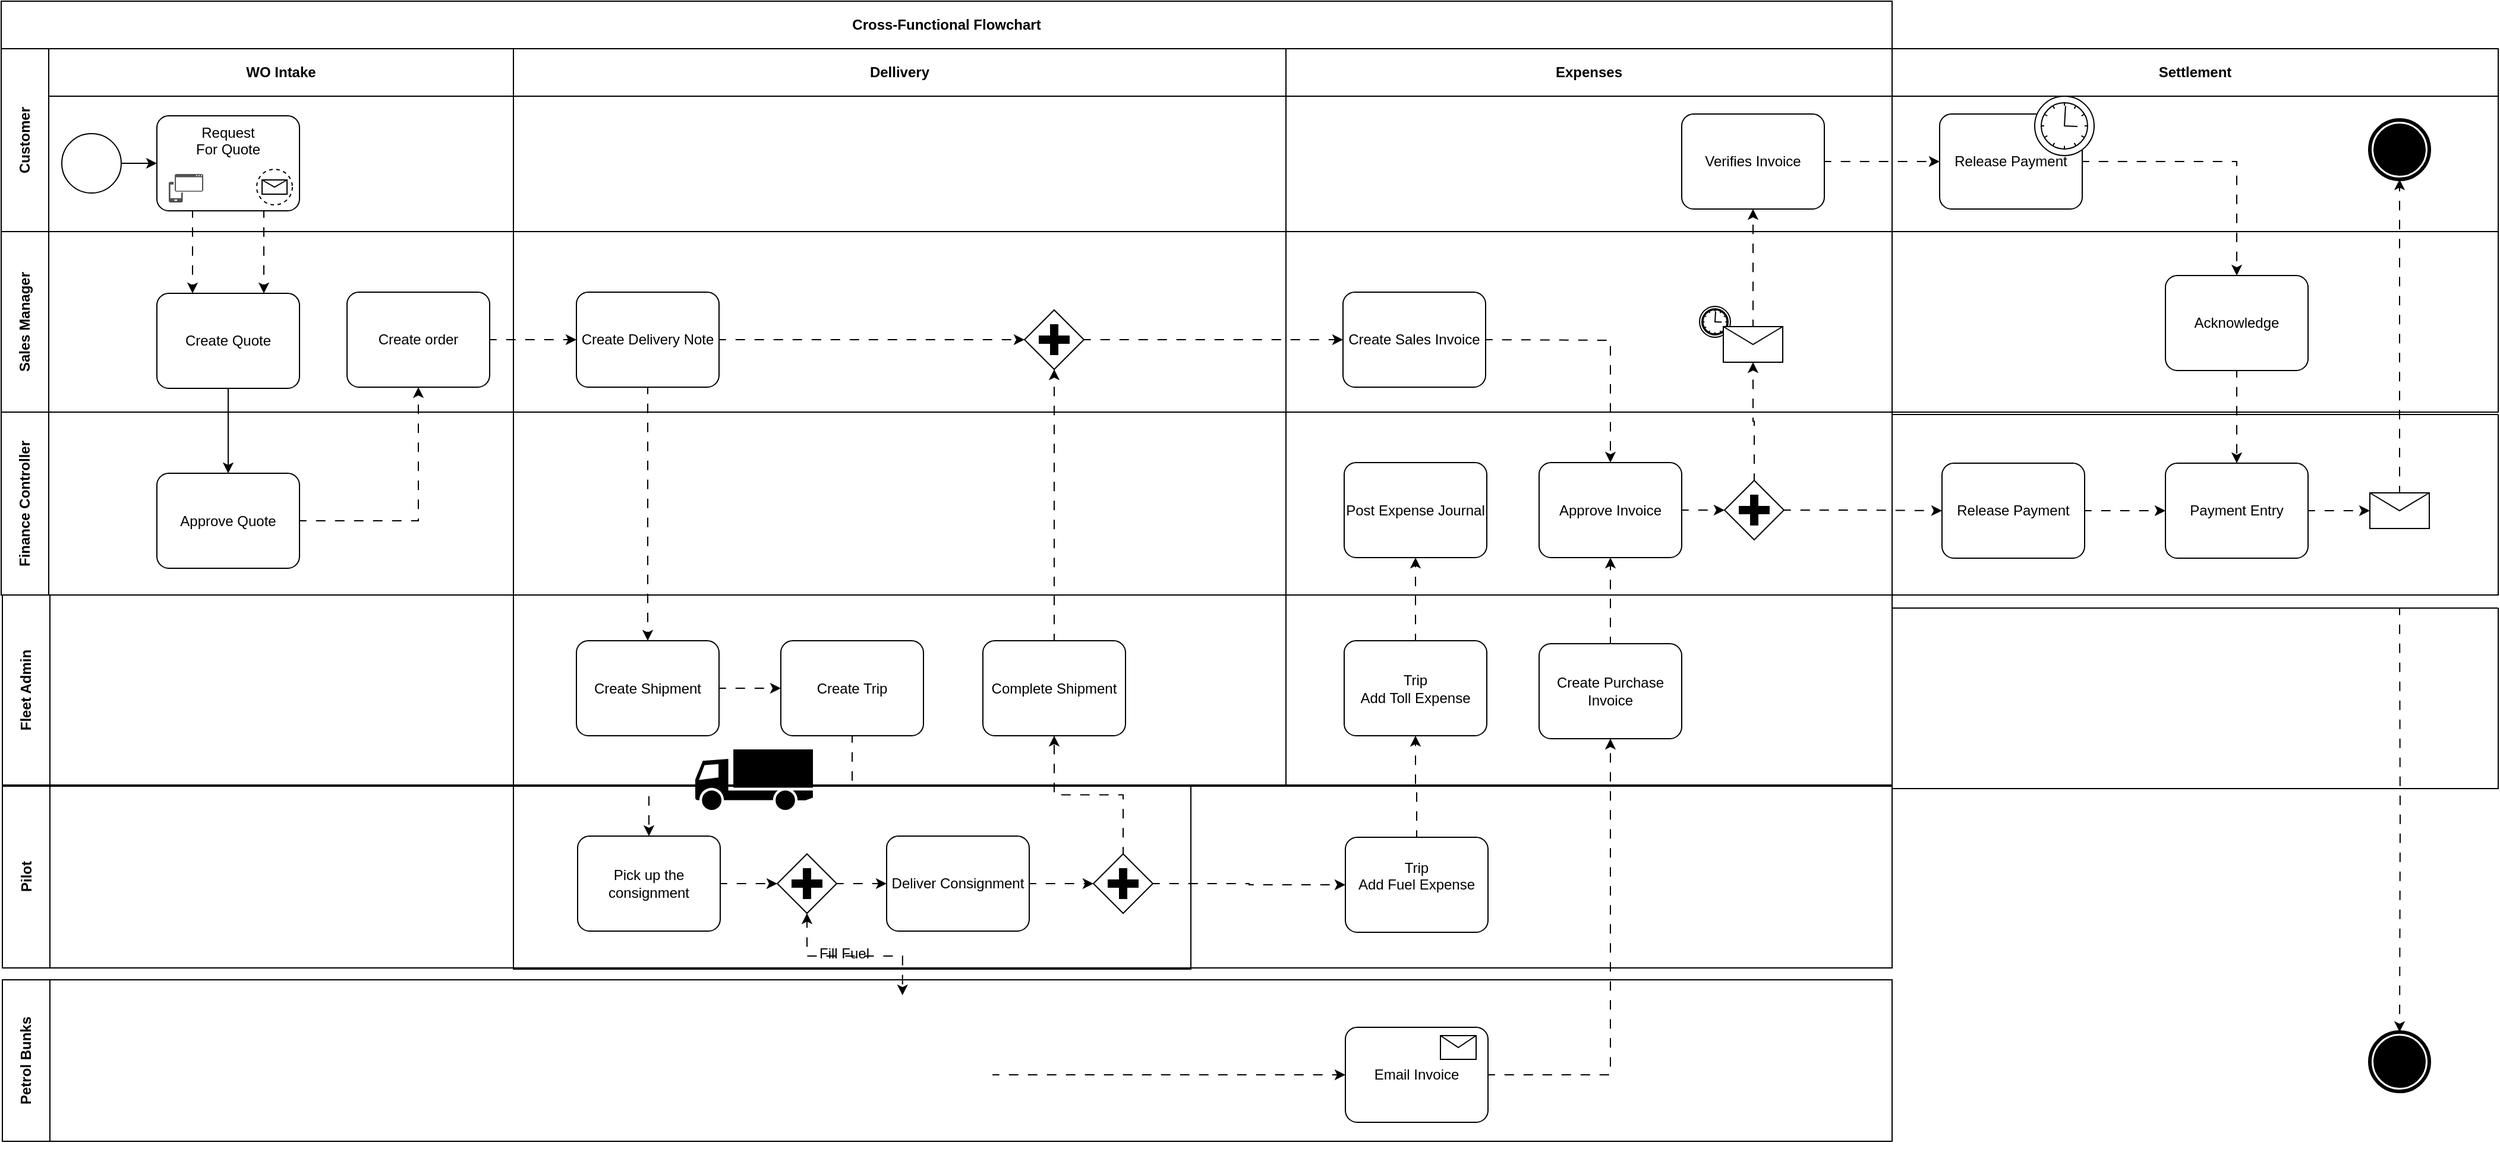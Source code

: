 <mxfile version="20.2.2" type="github">
  <diagram id="KQCACBsiRu173Gl-Ky1V" name="Page-1">
    <mxGraphModel dx="1383" dy="526" grid="1" gridSize="10" guides="1" tooltips="1" connect="1" arrows="1" fold="1" page="1" pageScale="1" pageWidth="850" pageHeight="1100" math="0" shadow="0">
      <root>
        <mxCell id="0" />
        <mxCell id="1" parent="0" />
        <mxCell id="vWYxmfNiJoRv-lO960Dk-1" value="Cross-Functional Flowchart" style="shape=table;childLayout=tableLayout;rowLines=0;columnLines=0;startSize=40;html=1;whiteSpace=wrap;collapsible=0;recursiveResize=0;expand=0;pointerEvents=0;fontStyle=1;align=center;" parent="1" vertex="1">
          <mxGeometry x="9" y="50" width="1591" height="500" as="geometry" />
        </mxCell>
        <mxCell id="vWYxmfNiJoRv-lO960Dk-2" value="Customer" style="swimlane;horizontal=0;points=[[0,0.5],[1,0.5]];portConstraint=eastwest;startSize=40;html=1;whiteSpace=wrap;collapsible=0;recursiveResize=0;expand=0;pointerEvents=0;fontStyle=1" parent="vWYxmfNiJoRv-lO960Dk-1" vertex="1">
          <mxGeometry y="40" width="1591" height="154" as="geometry" />
        </mxCell>
        <mxCell id="vWYxmfNiJoRv-lO960Dk-3" value="WO Intake" style="swimlane;connectable=0;startSize=40;html=1;whiteSpace=wrap;collapsible=0;recursiveResize=0;expand=0;pointerEvents=0;" parent="vWYxmfNiJoRv-lO960Dk-2" vertex="1">
          <mxGeometry x="40" width="391" height="154" as="geometry">
            <mxRectangle width="391" height="154" as="alternateBounds" />
          </mxGeometry>
        </mxCell>
        <mxCell id="qRxEaFZJjYKyqnV5l85A-8" style="edgeStyle=orthogonalEdgeStyle;rounded=0;orthogonalLoop=1;jettySize=auto;html=1;exitX=1;exitY=0.5;exitDx=0;exitDy=0;exitPerimeter=0;entryX=0;entryY=0.5;entryDx=0;entryDy=0;entryPerimeter=0;" edge="1" parent="vWYxmfNiJoRv-lO960Dk-3" source="vWYxmfNiJoRv-lO960Dk-14" target="vWYxmfNiJoRv-lO960Dk-19">
          <mxGeometry relative="1" as="geometry" />
        </mxCell>
        <mxCell id="vWYxmfNiJoRv-lO960Dk-14" value="" style="points=[[0.145,0.145,0],[0.5,0,0],[0.855,0.145,0],[1,0.5,0],[0.855,0.855,0],[0.5,1,0],[0.145,0.855,0],[0,0.5,0]];shape=mxgraph.bpmn.event;html=1;verticalLabelPosition=bottom;labelBackgroundColor=#ffffff;verticalAlign=top;align=center;perimeter=ellipsePerimeter;outlineConnect=0;aspect=fixed;outline=standard;symbol=general;" parent="vWYxmfNiJoRv-lO960Dk-3" vertex="1">
          <mxGeometry x="11" y="71.5" width="50" height="50" as="geometry" />
        </mxCell>
        <mxCell id="vWYxmfNiJoRv-lO960Dk-19" value="Request &#xa;For Quote" style="points=[[0.25,0,0],[0.5,0,0],[0.75,0,0],[1,0.25,0],[1,0.5,0],[1,0.75,0],[0.75,1,0],[0.5,1,0],[0.25,1,0],[0,0.75,0],[0,0.5,0],[0,0.25,0]];shape=mxgraph.bpmn.task;whiteSpace=wrap;rectStyle=rounded;size=10;taskMarker=abstract;verticalAlign=top;" parent="vWYxmfNiJoRv-lO960Dk-3" vertex="1">
          <mxGeometry x="91" y="56.5" width="120" height="80" as="geometry" />
        </mxCell>
        <mxCell id="vWYxmfNiJoRv-lO960Dk-17" value="" style="points=[[0.145,0.145,0],[0.5,0,0],[0.855,0.145,0],[1,0.5,0],[0.855,0.855,0],[0.5,1,0],[0.145,0.855,0],[0,0.5,0]];shape=mxgraph.bpmn.event;html=1;verticalLabelPosition=bottom;labelBackgroundColor=#ffffff;verticalAlign=top;align=center;perimeter=ellipsePerimeter;outlineConnect=0;aspect=fixed;outline=eventNonint;symbol=message;" parent="vWYxmfNiJoRv-lO960Dk-3" vertex="1">
          <mxGeometry x="175" y="101.5" width="30" height="30" as="geometry" />
        </mxCell>
        <mxCell id="qRxEaFZJjYKyqnV5l85A-11" value="" style="sketch=0;pointerEvents=1;shadow=0;dashed=0;html=1;strokeColor=none;labelPosition=center;verticalLabelPosition=bottom;verticalAlign=top;align=center;fillColor=#505050;shape=mxgraph.mscae.intune.device_os" vertex="1" parent="vWYxmfNiJoRv-lO960Dk-3">
          <mxGeometry x="101" y="105.5" width="29" height="24" as="geometry" />
        </mxCell>
        <mxCell id="vWYxmfNiJoRv-lO960Dk-4" value="Dellivery" style="swimlane;connectable=0;startSize=40;html=1;whiteSpace=wrap;collapsible=0;recursiveResize=0;expand=0;pointerEvents=0;" parent="vWYxmfNiJoRv-lO960Dk-2" vertex="1">
          <mxGeometry x="431" width="650" height="154" as="geometry">
            <mxRectangle width="650" height="154" as="alternateBounds" />
          </mxGeometry>
        </mxCell>
        <mxCell id="vWYxmfNiJoRv-lO960Dk-5" value="Expenses" style="swimlane;connectable=0;startSize=40;html=1;whiteSpace=wrap;collapsible=0;recursiveResize=0;expand=0;pointerEvents=0;" parent="vWYxmfNiJoRv-lO960Dk-2" vertex="1">
          <mxGeometry x="1081" width="510" height="154" as="geometry">
            <mxRectangle width="510" height="154" as="alternateBounds" />
          </mxGeometry>
        </mxCell>
        <mxCell id="uZMhd9_ub29U1fFuiPze-58" value="Verifies Invoice" style="points=[[0.25,0,0],[0.5,0,0],[0.75,0,0],[1,0.25,0],[1,0.5,0],[1,0.75,0],[0.75,1,0],[0.5,1,0],[0.25,1,0],[0,0.75,0],[0,0.5,0],[0,0.25,0]];shape=mxgraph.bpmn.task;whiteSpace=wrap;rectStyle=rounded;size=10;taskMarker=abstract;" parent="vWYxmfNiJoRv-lO960Dk-5" vertex="1">
          <mxGeometry x="333" y="55" width="120" height="80" as="geometry" />
        </mxCell>
        <mxCell id="vWYxmfNiJoRv-lO960Dk-6" value="Sales Manager" style="swimlane;horizontal=0;points=[[0,0.5],[1,0.5]];portConstraint=eastwest;startSize=40;html=1;whiteSpace=wrap;collapsible=0;recursiveResize=0;expand=0;pointerEvents=0;" parent="vWYxmfNiJoRv-lO960Dk-1" vertex="1">
          <mxGeometry y="194" width="1591" height="152" as="geometry" />
        </mxCell>
        <mxCell id="vWYxmfNiJoRv-lO960Dk-7" value="" style="swimlane;connectable=0;startSize=0;html=1;whiteSpace=wrap;collapsible=0;recursiveResize=0;expand=0;pointerEvents=0;" parent="vWYxmfNiJoRv-lO960Dk-6" vertex="1">
          <mxGeometry x="40" width="391" height="152" as="geometry">
            <mxRectangle width="391" height="152" as="alternateBounds" />
          </mxGeometry>
        </mxCell>
        <mxCell id="vWYxmfNiJoRv-lO960Dk-21" value="Create Quote" style="points=[[0.25,0,0],[0.5,0,0],[0.75,0,0],[1,0.25,0],[1,0.5,0],[1,0.75,0],[0.75,1,0],[0.5,1,0],[0.25,1,0],[0,0.75,0],[0,0.5,0],[0,0.25,0]];shape=mxgraph.bpmn.task;whiteSpace=wrap;rectStyle=rounded;size=10;taskMarker=abstract;" parent="vWYxmfNiJoRv-lO960Dk-7" vertex="1">
          <mxGeometry x="91" y="52" width="120" height="80" as="geometry" />
        </mxCell>
        <mxCell id="vWYxmfNiJoRv-lO960Dk-27" value="Create order" style="points=[[0.25,0,0],[0.5,0,0],[0.75,0,0],[1,0.25,0],[1,0.5,0],[1,0.75,0],[0.75,1,0],[0.5,1,0],[0.25,1,0],[0,0.75,0],[0,0.5,0],[0,0.25,0]];shape=mxgraph.bpmn.task;whiteSpace=wrap;rectStyle=rounded;size=10;taskMarker=abstract;" parent="vWYxmfNiJoRv-lO960Dk-7" vertex="1">
          <mxGeometry x="251" y="51" width="120" height="80" as="geometry" />
        </mxCell>
        <mxCell id="vWYxmfNiJoRv-lO960Dk-8" value="" style="swimlane;connectable=0;startSize=0;html=1;whiteSpace=wrap;collapsible=0;recursiveResize=0;expand=0;pointerEvents=0;" parent="vWYxmfNiJoRv-lO960Dk-6" vertex="1">
          <mxGeometry x="431" width="650" height="152" as="geometry">
            <mxRectangle width="650" height="152" as="alternateBounds" />
          </mxGeometry>
        </mxCell>
        <mxCell id="uZMhd9_ub29U1fFuiPze-42" style="edgeStyle=orthogonalEdgeStyle;rounded=0;orthogonalLoop=1;jettySize=auto;html=1;exitX=1;exitY=0.5;exitDx=0;exitDy=0;exitPerimeter=0;entryX=0;entryY=0.5;entryDx=0;entryDy=0;entryPerimeter=0;startArrow=none;startFill=0;flowAnimation=1;" parent="vWYxmfNiJoRv-lO960Dk-8" source="vWYxmfNiJoRv-lO960Dk-29" target="uZMhd9_ub29U1fFuiPze-40" edge="1">
          <mxGeometry relative="1" as="geometry" />
        </mxCell>
        <mxCell id="vWYxmfNiJoRv-lO960Dk-29" value="Create Delivery Note" style="points=[[0.25,0,0],[0.5,0,0],[0.75,0,0],[1,0.25,0],[1,0.5,0],[1,0.75,0],[0.75,1,0],[0.5,1,0],[0.25,1,0],[0,0.75,0],[0,0.5,0],[0,0.25,0]];shape=mxgraph.bpmn.task;whiteSpace=wrap;rectStyle=rounded;size=10;taskMarker=abstract;" parent="vWYxmfNiJoRv-lO960Dk-8" vertex="1">
          <mxGeometry x="53" y="51" width="120" height="80" as="geometry" />
        </mxCell>
        <mxCell id="uZMhd9_ub29U1fFuiPze-40" value="" style="points=[[0.25,0.25,0],[0.5,0,0],[0.75,0.25,0],[1,0.5,0],[0.75,0.75,0],[0.5,1,0],[0.25,0.75,0],[0,0.5,0]];shape=mxgraph.bpmn.gateway2;html=1;verticalLabelPosition=bottom;labelBackgroundColor=#ffffff;verticalAlign=top;align=center;perimeter=rhombusPerimeter;outlineConnect=0;outline=none;symbol=none;gwType=parallel;" parent="vWYxmfNiJoRv-lO960Dk-8" vertex="1">
          <mxGeometry x="430" y="66" width="50" height="50" as="geometry" />
        </mxCell>
        <mxCell id="vWYxmfNiJoRv-lO960Dk-9" value="" style="swimlane;connectable=0;startSize=0;html=1;whiteSpace=wrap;collapsible=0;recursiveResize=0;expand=0;pointerEvents=0;" parent="vWYxmfNiJoRv-lO960Dk-6" vertex="1">
          <mxGeometry x="1081" width="510" height="152" as="geometry">
            <mxRectangle width="510" height="152" as="alternateBounds" />
          </mxGeometry>
        </mxCell>
        <mxCell id="uZMhd9_ub29U1fFuiPze-52" value="" style="points=[[0.145,0.145,0],[0.5,0,0],[0.855,0.145,0],[1,0.5,0],[0.855,0.855,0],[0.5,1,0],[0.145,0.855,0],[0,0.5,0]];shape=mxgraph.bpmn.event;html=1;verticalLabelPosition=bottom;labelBackgroundColor=#ffffff;verticalAlign=top;align=center;perimeter=ellipsePerimeter;outlineConnect=0;aspect=fixed;outline=catching;symbol=timer;" parent="vWYxmfNiJoRv-lO960Dk-9" vertex="1">
          <mxGeometry x="348" y="63" width="26" height="26" as="geometry" />
        </mxCell>
        <mxCell id="uZMhd9_ub29U1fFuiPze-56" value="" style="shape=message;html=1;whiteSpace=wrap;html=1;outlineConnect=0;" parent="vWYxmfNiJoRv-lO960Dk-9" vertex="1">
          <mxGeometry x="368" y="80" width="50" height="30" as="geometry" />
        </mxCell>
        <mxCell id="vWYxmfNiJoRv-lO960Dk-30" value="" style="edgeStyle=orthogonalEdgeStyle;rounded=0;orthogonalLoop=1;jettySize=auto;html=1;flowAnimation=1;" parent="vWYxmfNiJoRv-lO960Dk-6" source="vWYxmfNiJoRv-lO960Dk-27" target="vWYxmfNiJoRv-lO960Dk-29" edge="1">
          <mxGeometry relative="1" as="geometry" />
        </mxCell>
        <mxCell id="vWYxmfNiJoRv-lO960Dk-10" value="Finance Controller" style="swimlane;horizontal=0;points=[[0,0.5],[1,0.5]];portConstraint=eastwest;startSize=40;html=1;whiteSpace=wrap;collapsible=0;recursiveResize=0;expand=0;pointerEvents=0;" parent="vWYxmfNiJoRv-lO960Dk-1" vertex="1">
          <mxGeometry y="346" width="1591" height="154" as="geometry" />
        </mxCell>
        <mxCell id="vWYxmfNiJoRv-lO960Dk-11" value="" style="swimlane;connectable=0;startSize=0;html=1;whiteSpace=wrap;collapsible=0;recursiveResize=0;expand=0;pointerEvents=0;" parent="vWYxmfNiJoRv-lO960Dk-10" vertex="1">
          <mxGeometry x="40" width="391" height="154" as="geometry">
            <mxRectangle width="391" height="154" as="alternateBounds" />
          </mxGeometry>
        </mxCell>
        <mxCell id="vWYxmfNiJoRv-lO960Dk-24" value="Approve Quote" style="points=[[0.25,0,0],[0.5,0,0],[0.75,0,0],[1,0.25,0],[1,0.5,0],[1,0.75,0],[0.75,1,0],[0.5,1,0],[0.25,1,0],[0,0.75,0],[0,0.5,0],[0,0.25,0]];shape=mxgraph.bpmn.task;whiteSpace=wrap;rectStyle=rounded;size=10;taskMarker=abstract;" parent="vWYxmfNiJoRv-lO960Dk-11" vertex="1">
          <mxGeometry x="91" y="51.5" width="120" height="80" as="geometry" />
        </mxCell>
        <mxCell id="qRxEaFZJjYKyqnV5l85A-6" value="" style="shape=image;html=1;verticalAlign=top;verticalLabelPosition=bottom;labelBackgroundColor=#ffffff;imageAspect=0;aspect=fixed;image=https://cdn4.iconfinder.com/data/icons/ui-office/512/User_Interface-50-128.png" vertex="1" parent="vWYxmfNiJoRv-lO960Dk-11">
          <mxGeometry x="181" y="56.5" width="27" height="27" as="geometry" />
        </mxCell>
        <mxCell id="vWYxmfNiJoRv-lO960Dk-12" value="" style="swimlane;connectable=0;startSize=0;html=1;whiteSpace=wrap;collapsible=0;recursiveResize=0;expand=0;pointerEvents=0;" parent="vWYxmfNiJoRv-lO960Dk-10" vertex="1">
          <mxGeometry x="431" width="650" height="154" as="geometry">
            <mxRectangle width="650" height="154" as="alternateBounds" />
          </mxGeometry>
        </mxCell>
        <mxCell id="vWYxmfNiJoRv-lO960Dk-13" value="" style="swimlane;connectable=0;startSize=0;html=1;whiteSpace=wrap;collapsible=0;recursiveResize=0;expand=0;pointerEvents=0;" parent="vWYxmfNiJoRv-lO960Dk-10" vertex="1">
          <mxGeometry x="1081" width="510" height="154" as="geometry">
            <mxRectangle width="510" height="154" as="alternateBounds" />
          </mxGeometry>
        </mxCell>
        <mxCell id="uZMhd9_ub29U1fFuiPze-54" style="edgeStyle=orthogonalEdgeStyle;rounded=0;orthogonalLoop=1;jettySize=auto;html=1;exitX=1;exitY=0.5;exitDx=0;exitDy=0;exitPerimeter=0;entryX=0;entryY=0.5;entryDx=0;entryDy=0;entryPerimeter=0;startArrow=none;startFill=0;flowAnimation=1;" parent="vWYxmfNiJoRv-lO960Dk-13" source="uZMhd9_ub29U1fFuiPze-33" target="uZMhd9_ub29U1fFuiPze-53" edge="1">
          <mxGeometry relative="1" as="geometry" />
        </mxCell>
        <mxCell id="uZMhd9_ub29U1fFuiPze-33" value="Approve Invoice" style="points=[[0.25,0,0],[0.5,0,0],[0.75,0,0],[1,0.25,0],[1,0.5,0],[1,0.75,0],[0.75,1,0],[0.5,1,0],[0.25,1,0],[0,0.75,0],[0,0.5,0],[0,0.25,0]];shape=mxgraph.bpmn.task;whiteSpace=wrap;rectStyle=rounded;size=10;taskMarker=abstract;" parent="vWYxmfNiJoRv-lO960Dk-13" vertex="1">
          <mxGeometry x="213" y="42.5" width="120" height="80" as="geometry" />
        </mxCell>
        <mxCell id="uZMhd9_ub29U1fFuiPze-48" value="" style="shape=image;html=1;verticalAlign=top;verticalLabelPosition=bottom;labelBackgroundColor=#ffffff;imageAspect=0;aspect=fixed;image=https://cdn4.iconfinder.com/data/icons/ui-office/512/User_Interface-50-128.png" parent="vWYxmfNiJoRv-lO960Dk-13" vertex="1">
          <mxGeometry x="296" y="47" width="27" height="27" as="geometry" />
        </mxCell>
        <mxCell id="uZMhd9_ub29U1fFuiPze-53" value="" style="points=[[0.25,0.25,0],[0.5,0,0],[0.75,0.25,0],[1,0.5,0],[0.75,0.75,0],[0.5,1,0],[0.25,0.75,0],[0,0.5,0]];shape=mxgraph.bpmn.gateway2;html=1;verticalLabelPosition=bottom;labelBackgroundColor=#ffffff;verticalAlign=top;align=center;perimeter=rhombusPerimeter;outlineConnect=0;outline=none;symbol=none;gwType=parallel;" parent="vWYxmfNiJoRv-lO960Dk-13" vertex="1">
          <mxGeometry x="369" y="57.5" width="50" height="50" as="geometry" />
        </mxCell>
        <mxCell id="vWYxmfNiJoRv-lO960Dk-28" value="" style="edgeStyle=orthogonalEdgeStyle;rounded=0;orthogonalLoop=1;jettySize=auto;html=1;fixDash=0;flowAnimation=1;" parent="vWYxmfNiJoRv-lO960Dk-1" source="vWYxmfNiJoRv-lO960Dk-24" target="vWYxmfNiJoRv-lO960Dk-27" edge="1">
          <mxGeometry relative="1" as="geometry" />
        </mxCell>
        <mxCell id="vWYxmfNiJoRv-lO960Dk-31" style="edgeStyle=orthogonalEdgeStyle;rounded=0;orthogonalLoop=1;jettySize=auto;html=1;exitX=0.5;exitY=1;exitDx=0;exitDy=0;exitPerimeter=0;entryX=0.5;entryY=0;entryDx=0;entryDy=0;entryPerimeter=0;" parent="vWYxmfNiJoRv-lO960Dk-1" source="vWYxmfNiJoRv-lO960Dk-21" target="vWYxmfNiJoRv-lO960Dk-24" edge="1">
          <mxGeometry relative="1" as="geometry" />
        </mxCell>
        <mxCell id="uZMhd9_ub29U1fFuiPze-57" style="edgeStyle=orthogonalEdgeStyle;rounded=0;orthogonalLoop=1;jettySize=auto;html=1;exitX=0.5;exitY=0;exitDx=0;exitDy=0;exitPerimeter=0;entryX=0.5;entryY=1;entryDx=0;entryDy=0;startArrow=none;startFill=0;flowAnimation=1;" parent="vWYxmfNiJoRv-lO960Dk-1" source="uZMhd9_ub29U1fFuiPze-53" target="uZMhd9_ub29U1fFuiPze-56" edge="1">
          <mxGeometry relative="1" as="geometry" />
        </mxCell>
        <mxCell id="uZMhd9_ub29U1fFuiPze-59" style="edgeStyle=orthogonalEdgeStyle;rounded=0;orthogonalLoop=1;jettySize=auto;html=1;exitX=0.5;exitY=0;exitDx=0;exitDy=0;entryX=0.5;entryY=1;entryDx=0;entryDy=0;entryPerimeter=0;startArrow=none;startFill=0;flowAnimation=1;" parent="vWYxmfNiJoRv-lO960Dk-1" source="uZMhd9_ub29U1fFuiPze-56" target="uZMhd9_ub29U1fFuiPze-58" edge="1">
          <mxGeometry relative="1" as="geometry" />
        </mxCell>
        <mxCell id="qRxEaFZJjYKyqnV5l85A-13" style="edgeStyle=orthogonalEdgeStyle;rounded=0;orthogonalLoop=1;jettySize=auto;html=1;exitX=0.25;exitY=1;exitDx=0;exitDy=0;exitPerimeter=0;entryX=0.25;entryY=0;entryDx=0;entryDy=0;entryPerimeter=0;flowAnimation=1;" edge="1" parent="vWYxmfNiJoRv-lO960Dk-1" source="vWYxmfNiJoRv-lO960Dk-19" target="vWYxmfNiJoRv-lO960Dk-21">
          <mxGeometry relative="1" as="geometry" />
        </mxCell>
        <mxCell id="qRxEaFZJjYKyqnV5l85A-14" style="edgeStyle=orthogonalEdgeStyle;rounded=0;orthogonalLoop=1;jettySize=auto;html=1;exitX=0.75;exitY=1;exitDx=0;exitDy=0;exitPerimeter=0;entryX=0.75;entryY=0;entryDx=0;entryDy=0;entryPerimeter=0;flowAnimation=1;" edge="1" parent="vWYxmfNiJoRv-lO960Dk-1" source="vWYxmfNiJoRv-lO960Dk-19" target="vWYxmfNiJoRv-lO960Dk-21">
          <mxGeometry relative="1" as="geometry" />
        </mxCell>
        <mxCell id="vWYxmfNiJoRv-lO960Dk-32" value="Fleet Admin" style="swimlane;horizontal=0;points=[[0,0.5],[1,0.5]];portConstraint=eastwest;startSize=40;html=1;whiteSpace=wrap;collapsible=0;recursiveResize=0;expand=0;pointerEvents=0;" parent="1" vertex="1">
          <mxGeometry x="10" y="550" width="1590" height="160" as="geometry" />
        </mxCell>
        <mxCell id="vWYxmfNiJoRv-lO960Dk-35" value="" style="swimlane;connectable=0;startSize=0;html=1;whiteSpace=wrap;collapsible=0;recursiveResize=0;expand=0;pointerEvents=0;" parent="vWYxmfNiJoRv-lO960Dk-32" vertex="1">
          <mxGeometry x="430" width="650" height="160" as="geometry">
            <mxRectangle width="396" height="157" as="alternateBounds" />
          </mxGeometry>
        </mxCell>
        <mxCell id="vWYxmfNiJoRv-lO960Dk-34" value="Create Shipment" style="points=[[0.25,0,0],[0.5,0,0],[0.75,0,0],[1,0.25,0],[1,0.5,0],[1,0.75,0],[0.75,1,0],[0.5,1,0],[0.25,1,0],[0,0.75,0],[0,0.5,0],[0,0.25,0]];shape=mxgraph.bpmn.task;whiteSpace=wrap;rectStyle=rounded;size=10;taskMarker=abstract;" parent="vWYxmfNiJoRv-lO960Dk-35" vertex="1">
          <mxGeometry x="53" y="38.5" width="120" height="80" as="geometry" />
        </mxCell>
        <mxCell id="uZMhd9_ub29U1fFuiPze-6" value="" style="shape=mxgraph.signs.transportation.truck_1;html=1;pointerEvents=1;fillColor=#000000;strokeColor=none;verticalLabelPosition=bottom;verticalAlign=top;align=center;" parent="vWYxmfNiJoRv-lO960Dk-35" vertex="1">
          <mxGeometry x="153" y="130" width="99" height="51" as="geometry" />
        </mxCell>
        <mxCell id="vWYxmfNiJoRv-lO960Dk-40" value="Create Trip" style="points=[[0.25,0,0],[0.5,0,0],[0.75,0,0],[1,0.25,0],[1,0.5,0],[1,0.75,0],[0.75,1,0],[0.5,1,0],[0.25,1,0],[0,0.75,0],[0,0.5,0],[0,0.25,0]];shape=mxgraph.bpmn.task;whiteSpace=wrap;rectStyle=rounded;size=10;taskMarker=abstract;" parent="vWYxmfNiJoRv-lO960Dk-35" vertex="1">
          <mxGeometry x="225" y="38.5" width="120" height="80" as="geometry" />
        </mxCell>
        <mxCell id="vWYxmfNiJoRv-lO960Dk-41" value="" style="edgeStyle=orthogonalEdgeStyle;rounded=0;orthogonalLoop=1;jettySize=auto;html=1;flowAnimation=1;" parent="vWYxmfNiJoRv-lO960Dk-35" source="vWYxmfNiJoRv-lO960Dk-34" target="vWYxmfNiJoRv-lO960Dk-40" edge="1">
          <mxGeometry relative="1" as="geometry" />
        </mxCell>
        <mxCell id="uZMhd9_ub29U1fFuiPze-12" value="Complete Shipment" style="points=[[0.25,0,0],[0.5,0,0],[0.75,0,0],[1,0.25,0],[1,0.5,0],[1,0.75,0],[0.75,1,0],[0.5,1,0],[0.25,1,0],[0,0.75,0],[0,0.5,0],[0,0.25,0]];shape=mxgraph.bpmn.task;whiteSpace=wrap;rectStyle=rounded;size=10;taskMarker=abstract;" parent="vWYxmfNiJoRv-lO960Dk-35" vertex="1">
          <mxGeometry x="395" y="38.5" width="120" height="80" as="geometry" />
        </mxCell>
        <mxCell id="uZMhd9_ub29U1fFuiPze-8" value="" style="shape=image;html=1;verticalAlign=top;verticalLabelPosition=bottom;labelBackgroundColor=#ffffff;imageAspect=0;aspect=fixed;image=https://cdn4.iconfinder.com/data/icons/app-custom-ui-1/48/Check_circle-128.png" parent="vWYxmfNiJoRv-lO960Dk-35" vertex="1">
          <mxGeometry x="474.5" y="45" width="26.5" height="26.5" as="geometry" />
        </mxCell>
        <mxCell id="uZMhd9_ub29U1fFuiPze-25" value="Create Purchase Invoice" style="points=[[0.25,0,0],[0.5,0,0],[0.75,0,0],[1,0.25,0],[1,0.5,0],[1,0.75,0],[0.75,1,0],[0.5,1,0],[0.25,1,0],[0,0.75,0],[0,0.5,0],[0,0.25,0]];shape=mxgraph.bpmn.task;whiteSpace=wrap;rectStyle=rounded;size=10;taskMarker=abstract;" parent="vWYxmfNiJoRv-lO960Dk-32" vertex="1">
          <mxGeometry x="1293" y="41" width="120" height="80" as="geometry" />
        </mxCell>
        <mxCell id="uZMhd9_ub29U1fFuiPze-29" value="" style="shape=image;html=1;verticalAlign=top;verticalLabelPosition=bottom;labelBackgroundColor=#ffffff;imageAspect=0;aspect=fixed;image=https://cdn0.iconfinder.com/data/icons/basic-e-commerce-line-color/48/Receipt-128.png" parent="vWYxmfNiJoRv-lO960Dk-32" vertex="1">
          <mxGeometry x="1370" y="41" width="31" height="31" as="geometry" />
        </mxCell>
        <mxCell id="uZMhd9_ub29U1fFuiPze-30" value="Trip&#xa;Add Toll Expense" style="points=[[0.25,0,0],[0.5,0,0],[0.75,0,0],[1,0.25,0],[1,0.5,0],[1,0.75,0],[0.75,1,0],[0.5,1,0],[0.25,1,0],[0,0.75,0],[0,0.5,0],[0,0.25,0]];shape=mxgraph.bpmn.task;whiteSpace=wrap;rectStyle=rounded;size=10;taskMarker=abstract;" parent="vWYxmfNiJoRv-lO960Dk-32" vertex="1">
          <mxGeometry x="1129" y="38.5" width="120" height="80" as="geometry" />
        </mxCell>
        <mxCell id="uZMhd9_ub29U1fFuiPze-47" value="" style="shape=image;html=1;verticalAlign=top;verticalLabelPosition=bottom;labelBackgroundColor=#ffffff;imageAspect=0;aspect=fixed;image=https://cdn0.iconfinder.com/data/icons/google-material-design-3-0/48/ic_toll_48px-128.png" parent="vWYxmfNiJoRv-lO960Dk-32" vertex="1">
          <mxGeometry x="1213" y="41" width="29" height="29" as="geometry" />
        </mxCell>
        <mxCell id="vWYxmfNiJoRv-lO960Dk-37" style="edgeStyle=orthogonalEdgeStyle;rounded=0;orthogonalLoop=1;jettySize=auto;html=1;exitX=0.5;exitY=1;exitDx=0;exitDy=0;exitPerimeter=0;entryX=0.5;entryY=0;entryDx=0;entryDy=0;entryPerimeter=0;flowAnimation=1;" parent="1" source="vWYxmfNiJoRv-lO960Dk-29" target="vWYxmfNiJoRv-lO960Dk-34" edge="1">
          <mxGeometry relative="1" as="geometry" />
        </mxCell>
        <mxCell id="vWYxmfNiJoRv-lO960Dk-48" style="edgeStyle=orthogonalEdgeStyle;rounded=0;orthogonalLoop=1;jettySize=auto;html=1;exitX=0.5;exitY=1;exitDx=0;exitDy=0;exitPerimeter=0;entryX=0.5;entryY=0;entryDx=0;entryDy=0;entryPerimeter=0;flowAnimation=1;" parent="1" source="vWYxmfNiJoRv-lO960Dk-40" target="vWYxmfNiJoRv-lO960Dk-46" edge="1">
          <mxGeometry relative="1" as="geometry" />
        </mxCell>
        <mxCell id="vWYxmfNiJoRv-lO960Dk-43" value="Pilot" style="swimlane;horizontal=0;points=[[0,0.5],[1,0.5]];portConstraint=eastwest;startSize=40;html=1;whiteSpace=wrap;collapsible=0;recursiveResize=0;expand=0;pointerEvents=0;" parent="1" vertex="1">
          <mxGeometry x="10" y="711" width="1590" height="153" as="geometry" />
        </mxCell>
        <mxCell id="vWYxmfNiJoRv-lO960Dk-45" value="" style="swimlane;connectable=0;startSize=0;html=1;whiteSpace=wrap;collapsible=0;recursiveResize=0;expand=0;pointerEvents=0;" parent="vWYxmfNiJoRv-lO960Dk-43" vertex="1">
          <mxGeometry x="430" y="-1" width="570" height="155" as="geometry">
            <mxRectangle width="396" height="157" as="alternateBounds" />
          </mxGeometry>
        </mxCell>
        <mxCell id="uZMhd9_ub29U1fFuiPze-3" style="edgeStyle=orthogonalEdgeStyle;rounded=0;orthogonalLoop=1;jettySize=auto;html=1;exitX=1;exitY=0.5;exitDx=0;exitDy=0;exitPerimeter=0;entryX=0;entryY=0.5;entryDx=0;entryDy=0;entryPerimeter=0;flowAnimation=1;" parent="vWYxmfNiJoRv-lO960Dk-45" source="vWYxmfNiJoRv-lO960Dk-46" target="uZMhd9_ub29U1fFuiPze-1" edge="1">
          <mxGeometry relative="1" as="geometry" />
        </mxCell>
        <mxCell id="vWYxmfNiJoRv-lO960Dk-46" value="Pick up the consignment" style="points=[[0.25,0,0],[0.5,0,0],[0.75,0,0],[1,0.25,0],[1,0.5,0],[1,0.75,0],[0.75,1,0],[0.5,1,0],[0.25,1,0],[0,0.75,0],[0,0.5,0],[0,0.25,0]];shape=mxgraph.bpmn.task;whiteSpace=wrap;rectStyle=rounded;size=10;taskMarker=abstract;" parent="vWYxmfNiJoRv-lO960Dk-45" vertex="1">
          <mxGeometry x="54" y="43" width="120" height="80" as="geometry" />
        </mxCell>
        <mxCell id="uZMhd9_ub29U1fFuiPze-4" style="edgeStyle=orthogonalEdgeStyle;rounded=0;orthogonalLoop=1;jettySize=auto;html=1;exitX=1;exitY=0.5;exitDx=0;exitDy=0;exitPerimeter=0;flowAnimation=1;" parent="vWYxmfNiJoRv-lO960Dk-45" source="uZMhd9_ub29U1fFuiPze-1" target="vWYxmfNiJoRv-lO960Dk-49" edge="1">
          <mxGeometry relative="1" as="geometry" />
        </mxCell>
        <mxCell id="uZMhd9_ub29U1fFuiPze-1" value="" style="points=[[0.25,0.25,0],[0.5,0,0],[0.75,0.25,0],[1,0.5,0],[0.75,0.75,0],[0.5,1,0],[0.25,0.75,0],[0,0.5,0]];shape=mxgraph.bpmn.gateway2;html=1;verticalLabelPosition=bottom;labelBackgroundColor=#ffffff;verticalAlign=top;align=center;perimeter=rhombusPerimeter;outlineConnect=0;outline=none;symbol=none;gwType=parallel;" parent="vWYxmfNiJoRv-lO960Dk-45" vertex="1">
          <mxGeometry x="222" y="58" width="50" height="50" as="geometry" />
        </mxCell>
        <mxCell id="uZMhd9_ub29U1fFuiPze-15" style="edgeStyle=orthogonalEdgeStyle;rounded=0;orthogonalLoop=1;jettySize=auto;html=1;exitX=1;exitY=0.5;exitDx=0;exitDy=0;exitPerimeter=0;entryX=0;entryY=0.5;entryDx=0;entryDy=0;entryPerimeter=0;startArrow=none;startFill=0;flowAnimation=1;" parent="vWYxmfNiJoRv-lO960Dk-45" source="vWYxmfNiJoRv-lO960Dk-49" target="uZMhd9_ub29U1fFuiPze-11" edge="1">
          <mxGeometry relative="1" as="geometry" />
        </mxCell>
        <mxCell id="vWYxmfNiJoRv-lO960Dk-49" value="Deliver Consignment" style="points=[[0.25,0,0],[0.5,0,0],[0.75,0,0],[1,0.25,0],[1,0.5,0],[1,0.75,0],[0.75,1,0],[0.5,1,0],[0.25,1,0],[0,0.75,0],[0,0.5,0],[0,0.25,0]];shape=mxgraph.bpmn.task;whiteSpace=wrap;rectStyle=rounded;size=10;taskMarker=abstract;" parent="vWYxmfNiJoRv-lO960Dk-45" vertex="1">
          <mxGeometry x="314" y="43" width="120" height="80" as="geometry" />
        </mxCell>
        <mxCell id="uZMhd9_ub29U1fFuiPze-7" value="Fill Fuel" style="text;html=1;align=center;verticalAlign=middle;resizable=0;points=[];autosize=1;strokeColor=none;fillColor=none;" parent="vWYxmfNiJoRv-lO960Dk-45" vertex="1">
          <mxGeometry x="243" y="127" width="70" height="30" as="geometry" />
        </mxCell>
        <mxCell id="uZMhd9_ub29U1fFuiPze-11" value="" style="points=[[0.25,0.25,0],[0.5,0,0],[0.75,0.25,0],[1,0.5,0],[0.75,0.75,0],[0.5,1,0],[0.25,0.75,0],[0,0.5,0]];shape=mxgraph.bpmn.gateway2;html=1;verticalLabelPosition=bottom;labelBackgroundColor=#ffffff;verticalAlign=top;align=center;perimeter=rhombusPerimeter;outlineConnect=0;outline=none;symbol=none;gwType=parallel;" parent="vWYxmfNiJoRv-lO960Dk-45" vertex="1">
          <mxGeometry x="488" y="58" width="50" height="50" as="geometry" />
        </mxCell>
        <mxCell id="uZMhd9_ub29U1fFuiPze-9" value="Trip&#xa;Add Fuel Expense&#xa;" style="points=[[0.25,0,0],[0.5,0,0],[0.75,0,0],[1,0.25,0],[1,0.5,0],[1,0.75,0],[0.75,1,0],[0.5,1,0],[0.25,1,0],[0,0.75,0],[0,0.5,0],[0,0.25,0]];shape=mxgraph.bpmn.task;whiteSpace=wrap;rectStyle=rounded;size=10;taskMarker=abstract;" parent="vWYxmfNiJoRv-lO960Dk-43" vertex="1">
          <mxGeometry x="1130" y="43" width="120" height="80" as="geometry" />
        </mxCell>
        <mxCell id="uZMhd9_ub29U1fFuiPze-32" style="edgeStyle=orthogonalEdgeStyle;rounded=0;orthogonalLoop=1;jettySize=auto;html=1;exitX=1;exitY=0.5;exitDx=0;exitDy=0;exitPerimeter=0;entryX=0;entryY=0.5;entryDx=0;entryDy=0;entryPerimeter=0;startArrow=none;startFill=0;flowAnimation=1;" parent="vWYxmfNiJoRv-lO960Dk-43" source="uZMhd9_ub29U1fFuiPze-11" target="uZMhd9_ub29U1fFuiPze-9" edge="1">
          <mxGeometry relative="1" as="geometry" />
        </mxCell>
        <mxCell id="vWYxmfNiJoRv-lO960Dk-58" value="Petrol Bunks" style="swimlane;horizontal=0;points=[[0,0.5],[1,0.5]];portConstraint=eastwest;startSize=40;html=1;whiteSpace=wrap;collapsible=0;recursiveResize=0;expand=0;pointerEvents=0;" parent="1" vertex="1">
          <mxGeometry x="10" y="874" width="1590" height="136" as="geometry" />
        </mxCell>
        <mxCell id="uZMhd9_ub29U1fFuiPze-22" value="Email Invoice" style="points=[[0.25,0,0],[0.5,0,0],[0.75,0,0],[1,0.25,0],[1,0.5,0],[1,0.75,0],[0.75,1,0],[0.5,1,0],[0.25,1,0],[0,0.75,0],[0,0.5,0],[0,0.25,0]];shape=mxgraph.bpmn.task;whiteSpace=wrap;rectStyle=rounded;size=10;taskMarker=abstract;" parent="vWYxmfNiJoRv-lO960Dk-58" vertex="1">
          <mxGeometry x="1130" y="40" width="120" height="80" as="geometry" />
        </mxCell>
        <mxCell id="uZMhd9_ub29U1fFuiPze-23" value="" style="shape=message;html=1;whiteSpace=wrap;html=1;outlineConnect=0;" parent="vWYxmfNiJoRv-lO960Dk-58" vertex="1">
          <mxGeometry x="1210" y="47" width="30" height="20" as="geometry" />
        </mxCell>
        <mxCell id="uZMhd9_ub29U1fFuiPze-5" style="edgeStyle=orthogonalEdgeStyle;rounded=0;orthogonalLoop=1;jettySize=auto;html=1;exitX=0.5;exitY=1;exitDx=0;exitDy=0;exitPerimeter=0;startArrow=classic;startFill=1;flowAnimation=1;entryX=0.409;entryY=-0.023;entryDx=0;entryDy=0;entryPerimeter=0;" parent="1" source="uZMhd9_ub29U1fFuiPze-1" target="uZMhd9_ub29U1fFuiPze-10" edge="1">
          <mxGeometry relative="1" as="geometry">
            <mxPoint x="694.56" y="890" as="targetPoint" />
          </mxGeometry>
        </mxCell>
        <mxCell id="uZMhd9_ub29U1fFuiPze-24" style="edgeStyle=orthogonalEdgeStyle;rounded=0;orthogonalLoop=1;jettySize=auto;html=1;exitX=1;exitY=0.5;exitDx=0;exitDy=0;entryX=0;entryY=0.5;entryDx=0;entryDy=0;entryPerimeter=0;startArrow=none;startFill=0;flowAnimation=1;" parent="1" source="uZMhd9_ub29U1fFuiPze-10" target="uZMhd9_ub29U1fFuiPze-22" edge="1">
          <mxGeometry relative="1" as="geometry" />
        </mxCell>
        <mxCell id="uZMhd9_ub29U1fFuiPze-10" value="" style="shape=image;html=1;verticalAlign=top;verticalLabelPosition=bottom;labelBackgroundColor=#ffffff;imageAspect=0;aspect=fixed;image=https://cdn2.iconfinder.com/data/icons/maki/100/fuel-128.png" parent="1" vertex="1">
          <mxGeometry x="715" y="890" width="128" height="128" as="geometry" />
        </mxCell>
        <mxCell id="uZMhd9_ub29U1fFuiPze-14" style="edgeStyle=orthogonalEdgeStyle;rounded=0;orthogonalLoop=1;jettySize=auto;html=1;exitX=0.5;exitY=0;exitDx=0;exitDy=0;exitPerimeter=0;entryX=0.5;entryY=1;entryDx=0;entryDy=0;entryPerimeter=0;startArrow=none;startFill=0;flowAnimation=1;" parent="1" source="uZMhd9_ub29U1fFuiPze-11" target="uZMhd9_ub29U1fFuiPze-12" edge="1">
          <mxGeometry relative="1" as="geometry" />
        </mxCell>
        <mxCell id="uZMhd9_ub29U1fFuiPze-26" value="" style="edgeStyle=orthogonalEdgeStyle;rounded=0;orthogonalLoop=1;jettySize=auto;html=1;startArrow=none;startFill=0;flowAnimation=1;" parent="1" source="uZMhd9_ub29U1fFuiPze-22" target="uZMhd9_ub29U1fFuiPze-25" edge="1">
          <mxGeometry relative="1" as="geometry" />
        </mxCell>
        <mxCell id="uZMhd9_ub29U1fFuiPze-31" value="" style="edgeStyle=orthogonalEdgeStyle;rounded=0;orthogonalLoop=1;jettySize=auto;html=1;startArrow=none;startFill=0;flowAnimation=1;" parent="1" source="uZMhd9_ub29U1fFuiPze-9" target="uZMhd9_ub29U1fFuiPze-30" edge="1">
          <mxGeometry relative="1" as="geometry" />
        </mxCell>
        <mxCell id="uZMhd9_ub29U1fFuiPze-34" value="" style="edgeStyle=orthogonalEdgeStyle;rounded=0;orthogonalLoop=1;jettySize=auto;html=1;startArrow=none;startFill=0;flowAnimation=1;" parent="1" source="uZMhd9_ub29U1fFuiPze-25" target="uZMhd9_ub29U1fFuiPze-33" edge="1">
          <mxGeometry relative="1" as="geometry" />
        </mxCell>
        <mxCell id="uZMhd9_ub29U1fFuiPze-35" value="Post Expense Journal" style="points=[[0.25,0,0],[0.5,0,0],[0.75,0,0],[1,0.25,0],[1,0.5,0],[1,0.75,0],[0.75,1,0],[0.5,1,0],[0.25,1,0],[0,0.75,0],[0,0.5,0],[0,0.25,0]];shape=mxgraph.bpmn.task;whiteSpace=wrap;rectStyle=rounded;size=10;taskMarker=abstract;" parent="1" vertex="1">
          <mxGeometry x="1139" y="438.5" width="120" height="80" as="geometry" />
        </mxCell>
        <mxCell id="uZMhd9_ub29U1fFuiPze-36" value="" style="edgeStyle=orthogonalEdgeStyle;rounded=0;orthogonalLoop=1;jettySize=auto;html=1;startArrow=none;startFill=0;flowAnimation=1;" parent="1" source="uZMhd9_ub29U1fFuiPze-30" target="uZMhd9_ub29U1fFuiPze-35" edge="1">
          <mxGeometry relative="1" as="geometry" />
        </mxCell>
        <mxCell id="uZMhd9_ub29U1fFuiPze-41" style="edgeStyle=orthogonalEdgeStyle;rounded=0;orthogonalLoop=1;jettySize=auto;html=1;exitX=0.5;exitY=0;exitDx=0;exitDy=0;exitPerimeter=0;entryX=0.5;entryY=1;entryDx=0;entryDy=0;entryPerimeter=0;startArrow=none;startFill=0;flowAnimation=1;" parent="1" source="uZMhd9_ub29U1fFuiPze-12" target="uZMhd9_ub29U1fFuiPze-40" edge="1">
          <mxGeometry relative="1" as="geometry" />
        </mxCell>
        <mxCell id="uZMhd9_ub29U1fFuiPze-43" style="edgeStyle=orthogonalEdgeStyle;rounded=0;orthogonalLoop=1;jettySize=auto;html=1;exitX=1;exitY=0.5;exitDx=0;exitDy=0;exitPerimeter=0;entryX=0;entryY=0.5;entryDx=0;entryDy=0;entryPerimeter=0;startArrow=none;startFill=0;flowAnimation=1;" parent="1" source="uZMhd9_ub29U1fFuiPze-40" edge="1">
          <mxGeometry relative="1" as="geometry">
            <mxPoint x="1138" y="335.0" as="targetPoint" />
          </mxGeometry>
        </mxCell>
        <mxCell id="uZMhd9_ub29U1fFuiPze-46" value="" style="shape=image;html=1;verticalAlign=top;verticalLabelPosition=bottom;labelBackgroundColor=#ffffff;imageAspect=0;aspect=fixed;image=https://cdn1.iconfinder.com/data/icons/bootstrap-vol-3/16/journal-text-128.png" parent="1" vertex="1">
          <mxGeometry x="1230" y="445.5" width="21.5" height="21.5" as="geometry" />
        </mxCell>
        <mxCell id="uZMhd9_ub29U1fFuiPze-50" style="edgeStyle=orthogonalEdgeStyle;rounded=0;orthogonalLoop=1;jettySize=auto;html=1;exitX=1;exitY=0.5;exitDx=0;exitDy=0;exitPerimeter=0;startArrow=none;startFill=0;flowAnimation=1;" parent="1" target="uZMhd9_ub29U1fFuiPze-33" edge="1">
          <mxGeometry relative="1" as="geometry">
            <mxPoint x="1258" y="335.0" as="sourcePoint" />
          </mxGeometry>
        </mxCell>
        <mxCell id="uZMhd9_ub29U1fFuiPze-51" value="Create Sales Invoice" style="points=[[0.25,0,0],[0.5,0,0],[0.75,0,0],[1,0.25,0],[1,0.5,0],[1,0.75,0],[0.75,1,0],[0.5,1,0],[0.25,1,0],[0,0.75,0],[0,0.5,0],[0,0.25,0]];shape=mxgraph.bpmn.task;whiteSpace=wrap;rectStyle=rounded;size=10;taskMarker=abstract;" parent="1" vertex="1">
          <mxGeometry x="1138" y="295" width="120" height="80" as="geometry" />
        </mxCell>
        <mxCell id="uZMhd9_ub29U1fFuiPze-145" value="" style="edgeStyle=orthogonalEdgeStyle;rounded=0;orthogonalLoop=1;jettySize=auto;html=1;startArrow=none;startFill=0;flowAnimation=1;" parent="1" source="uZMhd9_ub29U1fFuiPze-62" target="uZMhd9_ub29U1fFuiPze-144" edge="1">
          <mxGeometry relative="1" as="geometry" />
        </mxCell>
        <mxCell id="uZMhd9_ub29U1fFuiPze-62" value="Release Payment" style="points=[[0.25,0,0],[0.5,0,0],[0.75,0,0],[1,0.25,0],[1,0.5,0],[1,0.75,0],[0.75,1,0],[0.5,1,0],[0.25,1,0],[0,0.75,0],[0,0.5,0],[0,0.25,0]];shape=mxgraph.bpmn.task;whiteSpace=wrap;rectStyle=rounded;size=10;taskMarker=abstract;" parent="1" vertex="1">
          <mxGeometry x="1640" y="145" width="120" height="80" as="geometry" />
        </mxCell>
        <mxCell id="uZMhd9_ub29U1fFuiPze-63" value="" style="edgeStyle=orthogonalEdgeStyle;rounded=0;orthogonalLoop=1;jettySize=auto;html=1;startArrow=none;startFill=0;flowAnimation=1;" parent="1" source="uZMhd9_ub29U1fFuiPze-58" target="uZMhd9_ub29U1fFuiPze-62" edge="1">
          <mxGeometry relative="1" as="geometry" />
        </mxCell>
        <mxCell id="uZMhd9_ub29U1fFuiPze-140" value="Settlement" style="swimlane;connectable=0;startSize=40;html=1;whiteSpace=wrap;collapsible=0;recursiveResize=0;expand=0;pointerEvents=0;" parent="1" vertex="1">
          <mxGeometry x="1600" y="90" width="510" height="154" as="geometry">
            <mxRectangle width="510" height="154" as="alternateBounds" />
          </mxGeometry>
        </mxCell>
        <mxCell id="uZMhd9_ub29U1fFuiPze-61" value="" style="points=[[0.145,0.145,0],[0.5,0,0],[0.855,0.145,0],[1,0.5,0],[0.855,0.855,0],[0.5,1,0],[0.145,0.855,0],[0,0.5,0]];shape=mxgraph.bpmn.event;html=1;verticalLabelPosition=bottom;labelBackgroundColor=#ffffff;verticalAlign=top;align=center;perimeter=ellipsePerimeter;outlineConnect=0;aspect=fixed;outline=standard;symbol=timer;" parent="uZMhd9_ub29U1fFuiPze-140" vertex="1">
          <mxGeometry x="120" y="40" width="50" height="50" as="geometry" />
        </mxCell>
        <mxCell id="uZMhd9_ub29U1fFuiPze-156" value="" style="points=[[0.145,0.145,0],[0.5,0,0],[0.855,0.145,0],[1,0.5,0],[0.855,0.855,0],[0.5,1,0],[0.145,0.855,0],[0,0.5,0]];shape=mxgraph.bpmn.event;html=1;verticalLabelPosition=bottom;labelBackgroundColor=#ffffff;verticalAlign=top;align=center;perimeter=ellipsePerimeter;outlineConnect=0;aspect=fixed;outline=end;symbol=terminate;" parent="uZMhd9_ub29U1fFuiPze-140" vertex="1">
          <mxGeometry x="402" y="60" width="50" height="50" as="geometry" />
        </mxCell>
        <mxCell id="uZMhd9_ub29U1fFuiPze-168" value="" style="swimlane;connectable=0;startSize=0;html=1;whiteSpace=wrap;collapsible=0;recursiveResize=0;expand=0;pointerEvents=0;" parent="uZMhd9_ub29U1fFuiPze-140" vertex="1">
          <mxGeometry y="154" width="510" height="152" as="geometry">
            <mxRectangle width="510" height="152" as="alternateBounds" />
          </mxGeometry>
        </mxCell>
        <mxCell id="uZMhd9_ub29U1fFuiPze-171" value="" style="swimlane;connectable=0;startSize=0;html=1;whiteSpace=wrap;collapsible=0;recursiveResize=0;expand=0;pointerEvents=0;" parent="uZMhd9_ub29U1fFuiPze-168" vertex="1">
          <mxGeometry y="154" width="510" height="152" as="geometry">
            <mxRectangle width="510" height="152" as="alternateBounds" />
          </mxGeometry>
        </mxCell>
        <mxCell id="uZMhd9_ub29U1fFuiPze-147" value="" style="edgeStyle=orthogonalEdgeStyle;rounded=0;orthogonalLoop=1;jettySize=auto;html=1;startArrow=none;startFill=0;flowAnimation=1;" parent="1" source="uZMhd9_ub29U1fFuiPze-144" target="uZMhd9_ub29U1fFuiPze-146" edge="1">
          <mxGeometry relative="1" as="geometry" />
        </mxCell>
        <mxCell id="uZMhd9_ub29U1fFuiPze-144" value="Acknowledge" style="points=[[0.25,0,0],[0.5,0,0],[0.75,0,0],[1,0.25,0],[1,0.5,0],[1,0.75,0],[0.75,1,0],[0.5,1,0],[0.25,1,0],[0,0.75,0],[0,0.5,0],[0,0.25,0]];shape=mxgraph.bpmn.task;whiteSpace=wrap;rectStyle=rounded;size=10;taskMarker=abstract;" parent="1" vertex="1">
          <mxGeometry x="1830" y="281" width="120" height="80" as="geometry" />
        </mxCell>
        <mxCell id="uZMhd9_ub29U1fFuiPze-154" style="edgeStyle=orthogonalEdgeStyle;rounded=0;orthogonalLoop=1;jettySize=auto;html=1;exitX=1;exitY=0.5;exitDx=0;exitDy=0;exitPerimeter=0;entryX=0;entryY=0.5;entryDx=0;entryDy=0;entryPerimeter=0;startArrow=none;startFill=0;flowAnimation=1;" parent="1" source="uZMhd9_ub29U1fFuiPze-146" edge="1">
          <mxGeometry relative="1" as="geometry">
            <mxPoint x="2002" y="479" as="targetPoint" />
          </mxGeometry>
        </mxCell>
        <mxCell id="uZMhd9_ub29U1fFuiPze-146" value="Payment Entry" style="points=[[0.25,0,0],[0.5,0,0],[0.75,0,0],[1,0.25,0],[1,0.5,0],[1,0.75,0],[0.75,1,0],[0.5,1,0],[0.25,1,0],[0,0.75,0],[0,0.5,0],[0,0.25,0]];shape=mxgraph.bpmn.task;whiteSpace=wrap;rectStyle=rounded;size=10;taskMarker=abstract;" parent="1" vertex="1">
          <mxGeometry x="1830" y="439" width="120" height="80" as="geometry" />
        </mxCell>
        <mxCell id="uZMhd9_ub29U1fFuiPze-157" style="edgeStyle=orthogonalEdgeStyle;rounded=0;orthogonalLoop=1;jettySize=auto;html=1;exitX=0.5;exitY=0;exitDx=0;exitDy=0;entryX=0.5;entryY=1;entryDx=0;entryDy=0;entryPerimeter=0;startArrow=none;startFill=0;flowAnimation=1;" parent="1" source="uZMhd9_ub29U1fFuiPze-151" target="uZMhd9_ub29U1fFuiPze-156" edge="1">
          <mxGeometry relative="1" as="geometry" />
        </mxCell>
        <mxCell id="uZMhd9_ub29U1fFuiPze-151" value="" style="shape=message;html=1;whiteSpace=wrap;html=1;outlineConnect=0;" parent="1" vertex="1">
          <mxGeometry x="2002" y="464" width="50" height="30" as="geometry" />
        </mxCell>
        <mxCell id="uZMhd9_ub29U1fFuiPze-160" style="edgeStyle=orthogonalEdgeStyle;rounded=0;orthogonalLoop=1;jettySize=auto;html=1;exitX=0.5;exitY=1;exitDx=0;exitDy=0;startArrow=none;startFill=0;flowAnimation=1;" parent="1" target="uZMhd9_ub29U1fFuiPze-159" edge="1">
          <mxGeometry relative="1" as="geometry">
            <mxPoint x="2027" y="561" as="sourcePoint" />
          </mxGeometry>
        </mxCell>
        <mxCell id="uZMhd9_ub29U1fFuiPze-159" value="" style="points=[[0.145,0.145,0],[0.5,0,0],[0.855,0.145,0],[1,0.5,0],[0.855,0.855,0],[0.5,1,0],[0.145,0.855,0],[0,0.5,0]];shape=mxgraph.bpmn.event;html=1;verticalLabelPosition=bottom;labelBackgroundColor=#ffffff;verticalAlign=top;align=center;perimeter=ellipsePerimeter;outlineConnect=0;aspect=fixed;outline=end;symbol=terminate;" parent="1" vertex="1">
          <mxGeometry x="2002" y="918" width="50" height="50" as="geometry" />
        </mxCell>
        <mxCell id="uZMhd9_ub29U1fFuiPze-167" style="edgeStyle=orthogonalEdgeStyle;rounded=0;orthogonalLoop=1;jettySize=auto;html=1;exitX=1;exitY=0.5;exitDx=0;exitDy=0;exitPerimeter=0;entryX=0;entryY=0.5;entryDx=0;entryDy=0;entryPerimeter=0;startArrow=none;startFill=0;flowAnimation=1;" parent="1" source="uZMhd9_ub29U1fFuiPze-165" target="uZMhd9_ub29U1fFuiPze-146" edge="1">
          <mxGeometry relative="1" as="geometry" />
        </mxCell>
        <mxCell id="uZMhd9_ub29U1fFuiPze-165" value="Release Payment" style="points=[[0.25,0,0],[0.5,0,0],[0.75,0,0],[1,0.25,0],[1,0.5,0],[1,0.75,0],[0.75,1,0],[0.5,1,0],[0.25,1,0],[0,0.75,0],[0,0.5,0],[0,0.25,0]];shape=mxgraph.bpmn.task;whiteSpace=wrap;rectStyle=rounded;size=10;taskMarker=abstract;" parent="1" vertex="1">
          <mxGeometry x="1642" y="439" width="120" height="80" as="geometry" />
        </mxCell>
        <mxCell id="uZMhd9_ub29U1fFuiPze-166" style="edgeStyle=orthogonalEdgeStyle;rounded=0;orthogonalLoop=1;jettySize=auto;html=1;exitX=1;exitY=0.5;exitDx=0;exitDy=0;exitPerimeter=0;entryX=0;entryY=0.5;entryDx=0;entryDy=0;entryPerimeter=0;startArrow=none;startFill=0;flowAnimation=1;" parent="1" source="uZMhd9_ub29U1fFuiPze-53" target="uZMhd9_ub29U1fFuiPze-165" edge="1">
          <mxGeometry relative="1" as="geometry" />
        </mxCell>
        <mxCell id="uZMhd9_ub29U1fFuiPze-172" value="" style="swimlane;connectable=0;startSize=0;html=1;whiteSpace=wrap;collapsible=0;recursiveResize=0;expand=0;pointerEvents=0;" parent="1" vertex="1">
          <mxGeometry x="1600" y="561" width="510" height="152" as="geometry">
            <mxRectangle width="510" height="152" as="alternateBounds" />
          </mxGeometry>
        </mxCell>
      </root>
    </mxGraphModel>
  </diagram>
</mxfile>
